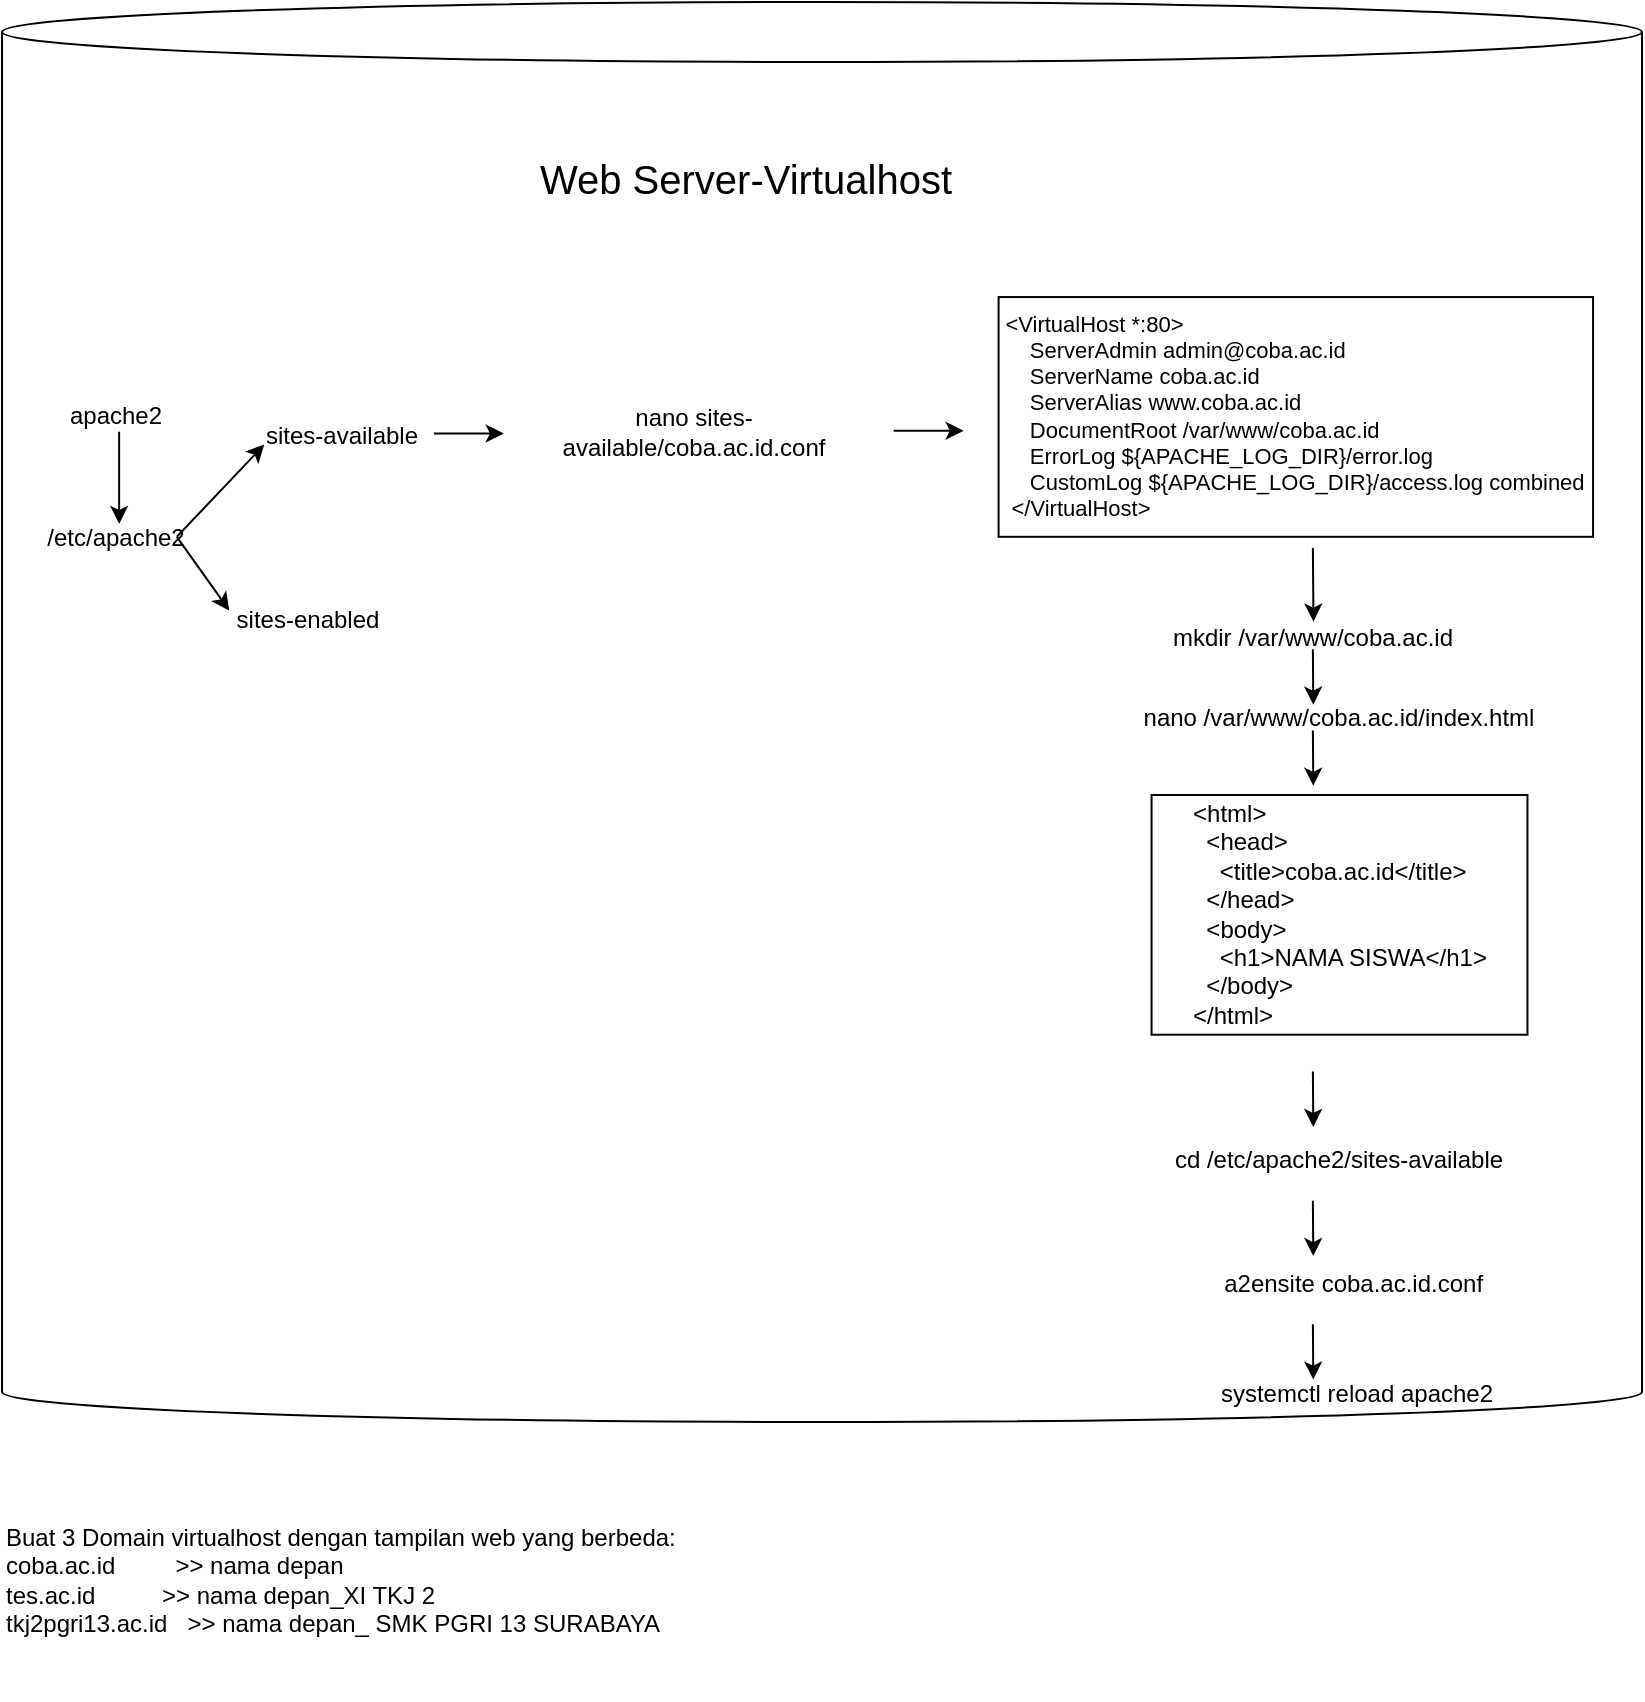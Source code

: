 <mxfile version="21.8.0" type="device">
  <diagram name="Page-1" id="nk-2Uah-SKGxaa6baYP7">
    <mxGraphModel dx="512" dy="455" grid="1" gridSize="10" guides="1" tooltips="1" connect="1" arrows="1" fold="1" page="1" pageScale="1" pageWidth="850" pageHeight="1100" math="0" shadow="0">
      <root>
        <mxCell id="0" />
        <mxCell id="1" parent="0" />
        <mxCell id="bEnfS8oPEmgfVWYTnivy-1" value="" style="group" parent="1" vertex="1" connectable="0">
          <mxGeometry x="15" y="50" width="820" height="710" as="geometry" />
        </mxCell>
        <mxCell id="ogmownrK-89vXzWXZmXE-1" value="" style="shape=cylinder3;whiteSpace=wrap;html=1;boundedLbl=1;backgroundOutline=1;size=15;" parent="bEnfS8oPEmgfVWYTnivy-1" vertex="1">
          <mxGeometry width="820" height="710" as="geometry" />
        </mxCell>
        <mxCell id="ogmownrK-89vXzWXZmXE-2" value="&lt;font style=&quot;font-size: 20px;&quot;&gt;Web Server-Virtualhost&lt;/font&gt;" style="text;html=1;strokeColor=none;fillColor=none;align=center;verticalAlign=middle;whiteSpace=wrap;rounded=0;" parent="bEnfS8oPEmgfVWYTnivy-1" vertex="1">
          <mxGeometry x="253.518" y="73.766" width="236.034" height="27.662" as="geometry" />
        </mxCell>
        <mxCell id="ogmownrK-89vXzWXZmXE-3" value="apache2" style="text;html=1;strokeColor=none;fillColor=none;align=center;verticalAlign=middle;whiteSpace=wrap;rounded=0;" parent="bEnfS8oPEmgfVWYTnivy-1" vertex="1">
          <mxGeometry x="8.742" y="193.636" width="96.162" height="27.662" as="geometry" />
        </mxCell>
        <mxCell id="ogmownrK-89vXzWXZmXE-4" value="/etc/apache2" style="text;html=1;strokeColor=none;fillColor=none;align=center;verticalAlign=middle;whiteSpace=wrap;rounded=0;" parent="bEnfS8oPEmgfVWYTnivy-1" vertex="1">
          <mxGeometry x="8.742" y="254.494" width="96.162" height="27.662" as="geometry" />
        </mxCell>
        <mxCell id="ogmownrK-89vXzWXZmXE-5" value="sites-available" style="text;html=1;strokeColor=none;fillColor=none;align=center;verticalAlign=middle;whiteSpace=wrap;rounded=0;" parent="bEnfS8oPEmgfVWYTnivy-1" vertex="1">
          <mxGeometry x="122.388" y="202.857" width="96.162" height="27.662" as="geometry" />
        </mxCell>
        <mxCell id="ogmownrK-89vXzWXZmXE-8" value="sites-enabled" style="text;html=1;strokeColor=none;fillColor=none;align=center;verticalAlign=middle;whiteSpace=wrap;rounded=0;" parent="bEnfS8oPEmgfVWYTnivy-1" vertex="1">
          <mxGeometry x="104.904" y="295.065" width="96.162" height="27.662" as="geometry" />
        </mxCell>
        <mxCell id="ogmownrK-89vXzWXZmXE-9" value="" style="endArrow=classic;html=1;rounded=0;" parent="bEnfS8oPEmgfVWYTnivy-1" edge="1">
          <mxGeometry width="50" height="50" relative="1" as="geometry">
            <mxPoint x="58.571" y="214.844" as="sourcePoint" />
            <mxPoint x="58.571" y="260.948" as="targetPoint" />
          </mxGeometry>
        </mxCell>
        <mxCell id="ogmownrK-89vXzWXZmXE-10" value="" style="endArrow=classic;html=1;rounded=0;" parent="bEnfS8oPEmgfVWYTnivy-1" edge="1">
          <mxGeometry width="50" height="50" relative="1" as="geometry">
            <mxPoint x="87.42" y="267.403" as="sourcePoint" />
            <mxPoint x="131.13" y="221.299" as="targetPoint" />
          </mxGeometry>
        </mxCell>
        <mxCell id="ogmownrK-89vXzWXZmXE-11" value="" style="endArrow=classic;html=1;rounded=0;" parent="bEnfS8oPEmgfVWYTnivy-1" edge="1">
          <mxGeometry width="50" height="50" relative="1" as="geometry">
            <mxPoint x="87.42" y="267.403" as="sourcePoint" />
            <mxPoint x="113.646" y="304.286" as="targetPoint" />
          </mxGeometry>
        </mxCell>
        <mxCell id="ogmownrK-89vXzWXZmXE-12" value="nano sites-available/coba.ac.id.conf" style="text;html=1;strokeColor=none;fillColor=none;align=center;verticalAlign=middle;whiteSpace=wrap;rounded=0;" parent="bEnfS8oPEmgfVWYTnivy-1" vertex="1">
          <mxGeometry x="253.518" y="201.013" width="183.582" height="27.662" as="geometry" />
        </mxCell>
        <mxCell id="ogmownrK-89vXzWXZmXE-13" value="" style="endArrow=classic;html=1;rounded=0;" parent="bEnfS8oPEmgfVWYTnivy-1" edge="1">
          <mxGeometry width="50" height="50" relative="1" as="geometry">
            <mxPoint x="215.928" y="215.766" as="sourcePoint" />
            <mxPoint x="250.896" y="215.766" as="targetPoint" />
          </mxGeometry>
        </mxCell>
        <mxCell id="ogmownrK-89vXzWXZmXE-14" value="&lt;div style=&quot;text-align: justify; font-size: 11px;&quot;&gt;&lt;font style=&quot;font-size: 11px;&quot;&gt;&amp;lt;VirtualHost *:80&amp;gt;&lt;/font&gt;&lt;/div&gt;&lt;div style=&quot;text-align: justify; font-size: 11px;&quot;&gt;&lt;font style=&quot;font-size: 11px;&quot;&gt;&amp;nbsp; &amp;nbsp; ServerAdmin admin@coba.ac.id&lt;/font&gt;&lt;/div&gt;&lt;div style=&quot;text-align: justify; font-size: 11px;&quot;&gt;&lt;font style=&quot;font-size: 11px;&quot;&gt;&amp;nbsp; &amp;nbsp; ServerName coba.ac.id&lt;/font&gt;&lt;/div&gt;&lt;div style=&quot;text-align: justify; font-size: 11px;&quot;&gt;&lt;font style=&quot;font-size: 11px;&quot;&gt;&amp;nbsp; &amp;nbsp; ServerAlias www.coba.ac.id&lt;/font&gt;&lt;/div&gt;&lt;div style=&quot;text-align: justify; font-size: 11px;&quot;&gt;&lt;font style=&quot;font-size: 11px;&quot;&gt;&amp;nbsp; &amp;nbsp; DocumentRoot /var/www/coba.ac.id&lt;/font&gt;&lt;/div&gt;&lt;div style=&quot;text-align: justify; font-size: 11px;&quot;&gt;&lt;font style=&quot;font-size: 11px;&quot;&gt;&amp;nbsp; &amp;nbsp; ErrorLog ${APACHE_LOG_DIR}/error.log&lt;/font&gt;&lt;/div&gt;&lt;div style=&quot;text-align: justify; font-size: 11px;&quot;&gt;&lt;font style=&quot;font-size: 11px;&quot;&gt;&amp;nbsp; &amp;nbsp; CustomLog ${APACHE_LOG_DIR}/access.log combined&lt;/font&gt;&lt;/div&gt;&lt;div style=&quot;text-align: justify; font-size: 11px;&quot;&gt;&lt;font style=&quot;font-size: 11px;&quot;&gt;&amp;nbsp;&amp;lt;/VirtualHost&amp;gt;&lt;/font&gt;&lt;/div&gt;" style="text;html=1;align=center;verticalAlign=middle;whiteSpace=wrap;rounded=0;strokeColor=default;" parent="bEnfS8oPEmgfVWYTnivy-1" vertex="1">
          <mxGeometry x="498.294" y="147.532" width="297.228" height="119.87" as="geometry" />
        </mxCell>
        <mxCell id="ogmownrK-89vXzWXZmXE-15" value="" style="endArrow=classic;html=1;rounded=0;" parent="bEnfS8oPEmgfVWYTnivy-1" edge="1">
          <mxGeometry width="50" height="50" relative="1" as="geometry">
            <mxPoint x="445.842" y="214.383" as="sourcePoint" />
            <mxPoint x="480.81" y="214.383" as="targetPoint" />
          </mxGeometry>
        </mxCell>
        <mxCell id="ogmownrK-89vXzWXZmXE-16" value="mkdir /var/www/coba.ac.id" style="text;html=1;strokeColor=none;fillColor=none;align=center;verticalAlign=middle;whiteSpace=wrap;rounded=0;" parent="bEnfS8oPEmgfVWYTnivy-1" vertex="1">
          <mxGeometry x="568.23" y="304.286" width="174.84" height="27.662" as="geometry" />
        </mxCell>
        <mxCell id="ogmownrK-89vXzWXZmXE-17" value="nano /var/www/coba.ac.id/index.html" style="text;html=1;strokeColor=none;fillColor=none;align=center;verticalAlign=middle;whiteSpace=wrap;rounded=0;" parent="bEnfS8oPEmgfVWYTnivy-1" vertex="1">
          <mxGeometry x="568.23" y="343.935" width="201.066" height="27.662" as="geometry" />
        </mxCell>
        <mxCell id="ogmownrK-89vXzWXZmXE-18" value="&lt;div style=&quot;text-align: justify;&quot;&gt;&lt;div&gt;&amp;nbsp; &amp;lt;html&amp;gt;&lt;/div&gt;&lt;div&gt;&amp;nbsp; &amp;nbsp; &amp;lt;head&amp;gt;&lt;/div&gt;&lt;div&gt;&amp;nbsp; &amp;nbsp; &amp;nbsp; &amp;lt;title&amp;gt;coba.ac.id&amp;lt;/title&amp;gt;&lt;/div&gt;&lt;div&gt;&amp;nbsp; &amp;nbsp; &amp;lt;/head&amp;gt;&lt;/div&gt;&lt;div&gt;&amp;nbsp; &amp;nbsp; &amp;lt;body&amp;gt;&lt;/div&gt;&lt;div&gt;&amp;nbsp; &amp;nbsp; &amp;nbsp; &amp;lt;h1&amp;gt;NAMA SISWA&amp;lt;/h1&amp;gt;&amp;nbsp;&amp;nbsp;&lt;/div&gt;&lt;div&gt;&amp;nbsp; &amp;nbsp; &amp;lt;/body&amp;gt;&lt;/div&gt;&lt;div&gt;&amp;nbsp; &amp;lt;/html&amp;gt;&lt;/div&gt;&lt;/div&gt;" style="text;html=1;align=center;verticalAlign=middle;whiteSpace=wrap;rounded=0;strokeColor=default;" parent="bEnfS8oPEmgfVWYTnivy-1" vertex="1">
          <mxGeometry x="574.787" y="396.494" width="187.953" height="119.87" as="geometry" />
        </mxCell>
        <mxCell id="ogmownrK-89vXzWXZmXE-19" value="" style="endArrow=classic;html=1;rounded=0;" parent="bEnfS8oPEmgfVWYTnivy-1" edge="1">
          <mxGeometry width="50" height="50" relative="1" as="geometry">
            <mxPoint x="655.441" y="272.935" as="sourcePoint" />
            <mxPoint x="655.738" y="309.818" as="targetPoint" />
          </mxGeometry>
        </mxCell>
        <mxCell id="ogmownrK-89vXzWXZmXE-20" value="" style="endArrow=classic;html=1;rounded=0;" parent="bEnfS8oPEmgfVWYTnivy-1" edge="1">
          <mxGeometry width="50" height="50" relative="1" as="geometry">
            <mxPoint x="655.441" y="323.649" as="sourcePoint" />
            <mxPoint x="655.65" y="351.312" as="targetPoint" />
          </mxGeometry>
        </mxCell>
        <mxCell id="ogmownrK-89vXzWXZmXE-21" value="" style="endArrow=classic;html=1;rounded=0;" parent="bEnfS8oPEmgfVWYTnivy-1" edge="1">
          <mxGeometry width="50" height="50" relative="1" as="geometry">
            <mxPoint x="655.441" y="364.221" as="sourcePoint" />
            <mxPoint x="655.65" y="391.883" as="targetPoint" />
          </mxGeometry>
        </mxCell>
        <mxCell id="ogmownrK-89vXzWXZmXE-23" value="cd /etc/apache2/sites-available" style="text;html=1;strokeColor=none;fillColor=none;align=center;verticalAlign=middle;whiteSpace=wrap;rounded=0;" parent="bEnfS8oPEmgfVWYTnivy-1" vertex="1">
          <mxGeometry x="568.23" y="565.234" width="201.066" height="27.662" as="geometry" />
        </mxCell>
        <mxCell id="ogmownrK-89vXzWXZmXE-24" value="a2ensite coba.ac.id.conf&amp;nbsp;" style="text;html=1;strokeColor=none;fillColor=none;align=center;verticalAlign=middle;whiteSpace=wrap;rounded=0;" parent="bEnfS8oPEmgfVWYTnivy-1" vertex="1">
          <mxGeometry x="576.972" y="627.013" width="201.066" height="27.662" as="geometry" />
        </mxCell>
        <mxCell id="ogmownrK-89vXzWXZmXE-25" value="systemctl reload apache2" style="text;html=1;strokeColor=none;fillColor=none;align=center;verticalAlign=middle;whiteSpace=wrap;rounded=0;" parent="bEnfS8oPEmgfVWYTnivy-1" vertex="1">
          <mxGeometry x="576.972" y="682.338" width="201.066" height="27.662" as="geometry" />
        </mxCell>
        <mxCell id="ogmownrK-89vXzWXZmXE-26" value="" style="endArrow=classic;html=1;rounded=0;" parent="bEnfS8oPEmgfVWYTnivy-1" edge="1">
          <mxGeometry width="50" height="50" relative="1" as="geometry">
            <mxPoint x="655.441" y="534.805" as="sourcePoint" />
            <mxPoint x="655.65" y="562.468" as="targetPoint" />
          </mxGeometry>
        </mxCell>
        <mxCell id="ogmownrK-89vXzWXZmXE-27" value="" style="endArrow=classic;html=1;rounded=0;" parent="bEnfS8oPEmgfVWYTnivy-1" edge="1">
          <mxGeometry width="50" height="50" relative="1" as="geometry">
            <mxPoint x="655.441" y="599.351" as="sourcePoint" />
            <mxPoint x="655.65" y="627.013" as="targetPoint" />
          </mxGeometry>
        </mxCell>
        <mxCell id="ogmownrK-89vXzWXZmXE-28" value="" style="endArrow=classic;html=1;rounded=0;" parent="bEnfS8oPEmgfVWYTnivy-1" edge="1">
          <mxGeometry width="50" height="50" relative="1" as="geometry">
            <mxPoint x="655.441" y="661.13" as="sourcePoint" />
            <mxPoint x="655.65" y="688.792" as="targetPoint" />
          </mxGeometry>
        </mxCell>
        <mxCell id="HHAHO8sYNKt8zQ0YHmZg-1" value="&lt;div&gt;Buat 3 Domain virtualhost dengan tampilan web yang berbeda:&lt;/div&gt;&lt;div&gt;coba.ac.id&amp;nbsp; &amp;nbsp; &amp;nbsp; &amp;nbsp; &amp;nbsp;&amp;gt;&amp;gt; nama depan&lt;/div&gt;&lt;div&gt;tes.ac.id&amp;nbsp; &amp;nbsp; &amp;nbsp; &amp;nbsp; &amp;nbsp; &amp;gt;&amp;gt; nama depan_XI TKJ 2&lt;/div&gt;&lt;div&gt;tkj2pgri13.ac.id&amp;nbsp; &amp;nbsp;&amp;gt;&amp;gt; nama depan_ SMK PGRI 13 SURABAYA&lt;/div&gt;" style="text;html=1;strokeColor=none;fillColor=none;align=left;verticalAlign=middle;whiteSpace=wrap;rounded=0;" vertex="1" parent="1">
          <mxGeometry x="15" y="779" width="390" height="120" as="geometry" />
        </mxCell>
      </root>
    </mxGraphModel>
  </diagram>
</mxfile>
